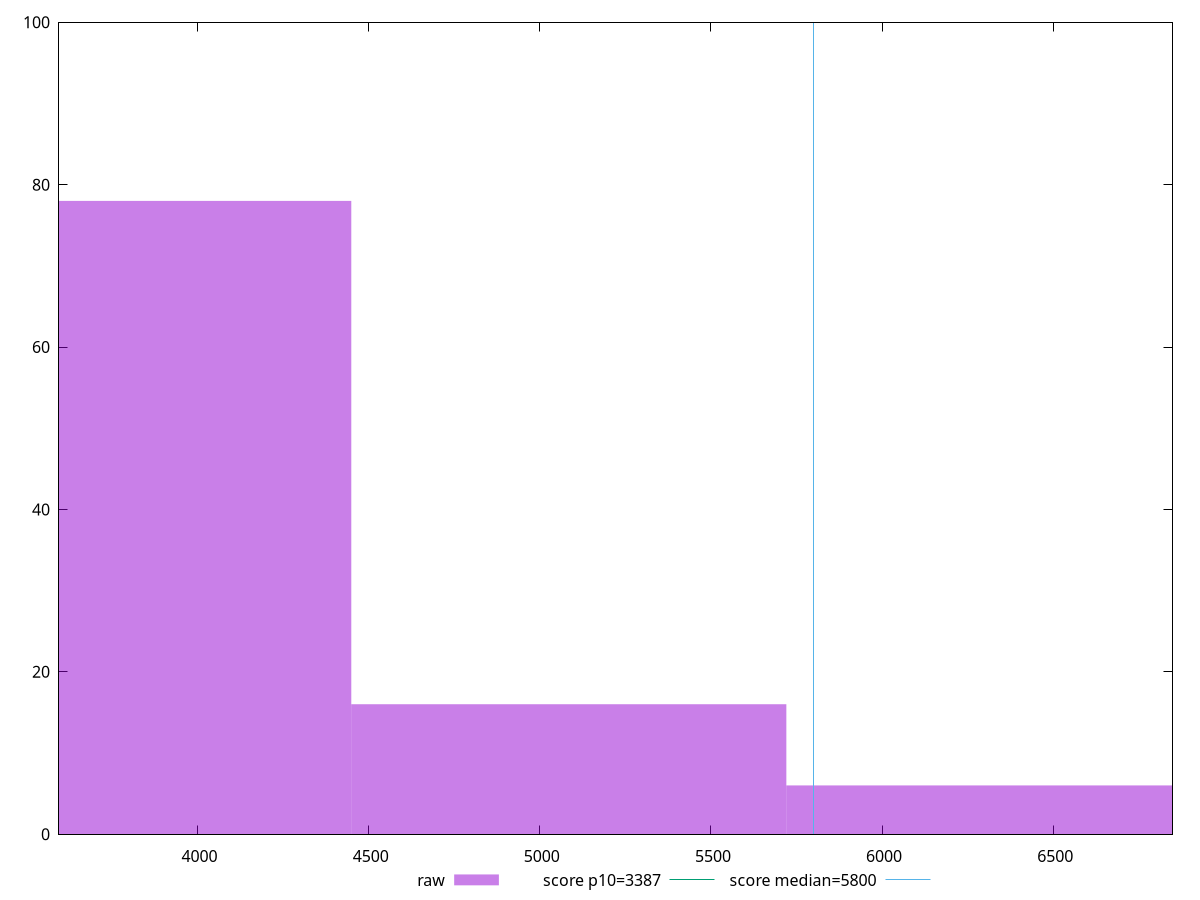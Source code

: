 reset

$raw <<EOF
6355.800025267925 6
3813.4800151607546 78
5084.6400202143395 16
EOF

set key outside below
set boxwidth 1271.1600050535849
set xrange [3595.062430816327:6848.477617010189]
set yrange [0:100]
set trange [0:100]
set style fill transparent solid 0.5 noborder

set parametric
set terminal svg size 640, 490 enhanced background rgb 'white'
set output "reports/report_00030_2021-02-24T20-42-31.540Z/speed-index/samples/music/raw/histogram.svg"

plot $raw title "raw" with boxes, \
     3387,t title "score p10=3387", \
     5800,t title "score median=5800"

reset
